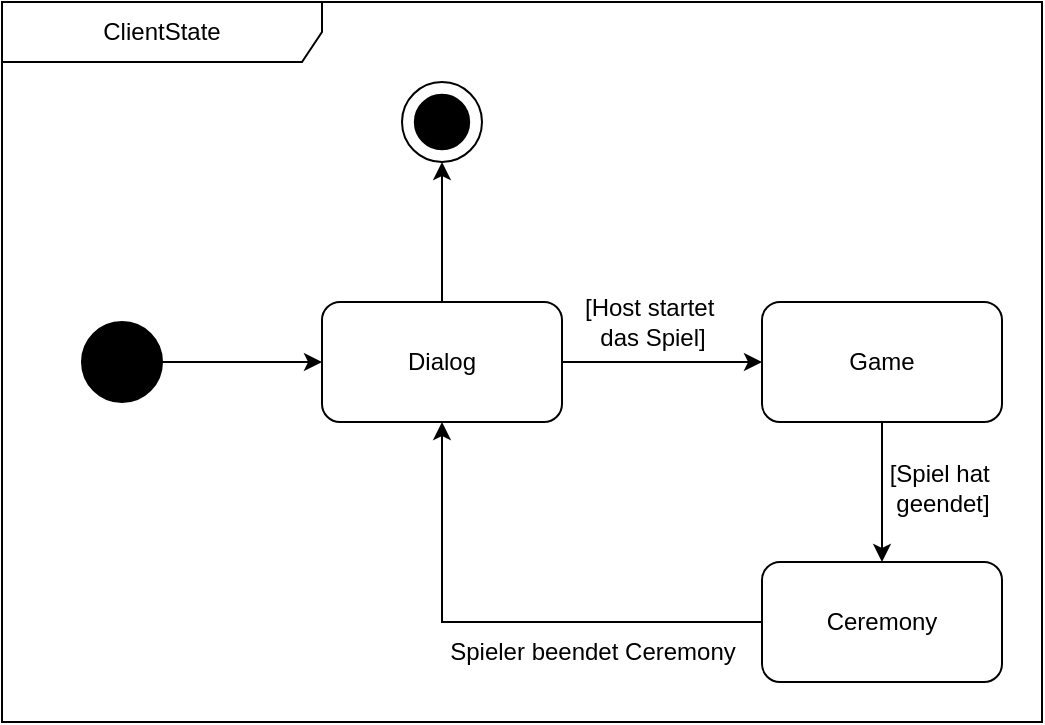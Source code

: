 <mxfile version="24.7.8">
  <diagram name="Seite-1" id="bhteHaFV_CFS_0Fu9Rrk">
    <mxGraphModel dx="712" dy="311" grid="1" gridSize="10" guides="1" tooltips="1" connect="1" arrows="1" fold="1" page="1" pageScale="1" pageWidth="827" pageHeight="1169" math="0" shadow="0">
      <root>
        <mxCell id="0" />
        <mxCell id="1" parent="0" />
        <mxCell id="1F2mQ7YrCzXsIhA7OkNF-12" style="edgeStyle=orthogonalEdgeStyle;rounded=0;orthogonalLoop=1;jettySize=auto;html=1;entryX=0;entryY=0.5;entryDx=0;entryDy=0;" parent="1" source="1F2mQ7YrCzXsIhA7OkNF-1" target="1F2mQ7YrCzXsIhA7OkNF-27" edge="1">
          <mxGeometry relative="1" as="geometry">
            <mxPoint x="160" y="380" as="targetPoint" />
          </mxGeometry>
        </mxCell>
        <mxCell id="1F2mQ7YrCzXsIhA7OkNF-1" value="" style="ellipse;whiteSpace=wrap;html=1;aspect=fixed;fillColor=#000000;" parent="1" vertex="1">
          <mxGeometry x="40" y="360" width="40" height="40" as="geometry" />
        </mxCell>
        <mxCell id="1F2mQ7YrCzXsIhA7OkNF-24" style="edgeStyle=orthogonalEdgeStyle;rounded=0;orthogonalLoop=1;jettySize=auto;html=1;entryX=0.5;entryY=1;entryDx=0;entryDy=0;exitX=0.5;exitY=0;exitDx=0;exitDy=0;" parent="1" source="1F2mQ7YrCzXsIhA7OkNF-27" target="1F2mQ7YrCzXsIhA7OkNF-25" edge="1">
          <mxGeometry relative="1" as="geometry">
            <mxPoint x="220" y="350" as="sourcePoint" />
            <mxPoint x="219.38" y="280" as="targetPoint" />
          </mxGeometry>
        </mxCell>
        <mxCell id="1F2mQ7YrCzXsIhA7OkNF-16" style="edgeStyle=orthogonalEdgeStyle;rounded=0;orthogonalLoop=1;jettySize=auto;html=1;entryX=0.5;entryY=0;entryDx=0;entryDy=0;" parent="1" source="1F2mQ7YrCzXsIhA7OkNF-7" target="1F2mQ7YrCzXsIhA7OkNF-10" edge="1">
          <mxGeometry relative="1" as="geometry" />
        </mxCell>
        <mxCell id="1F2mQ7YrCzXsIhA7OkNF-7" value="Game" style="rounded=1;whiteSpace=wrap;html=1;" parent="1" vertex="1">
          <mxGeometry x="380" y="350" width="120" height="60" as="geometry" />
        </mxCell>
        <mxCell id="1F2mQ7YrCzXsIhA7OkNF-17" style="edgeStyle=orthogonalEdgeStyle;rounded=0;orthogonalLoop=1;jettySize=auto;html=1;exitX=0;exitY=0.5;exitDx=0;exitDy=0;entryX=0.5;entryY=1;entryDx=0;entryDy=0;" parent="1" source="1F2mQ7YrCzXsIhA7OkNF-10" target="1F2mQ7YrCzXsIhA7OkNF-27" edge="1">
          <mxGeometry relative="1" as="geometry">
            <mxPoint x="220" y="410" as="targetPoint" />
          </mxGeometry>
        </mxCell>
        <mxCell id="1F2mQ7YrCzXsIhA7OkNF-10" value="Ceremony" style="rounded=1;whiteSpace=wrap;html=1;" parent="1" vertex="1">
          <mxGeometry x="380" y="480" width="120" height="60" as="geometry" />
        </mxCell>
        <mxCell id="1F2mQ7YrCzXsIhA7OkNF-25" value="" style="ellipse;whiteSpace=wrap;html=1;aspect=fixed;" parent="1" vertex="1">
          <mxGeometry x="200" y="240" width="40" height="40" as="geometry" />
        </mxCell>
        <mxCell id="1F2mQ7YrCzXsIhA7OkNF-26" value="" style="ellipse;whiteSpace=wrap;html=1;aspect=fixed;fillColor=#000000;" parent="1" vertex="1">
          <mxGeometry x="206.41" y="246.41" width="27.18" height="27.18" as="geometry" />
        </mxCell>
        <mxCell id="1F2mQ7YrCzXsIhA7OkNF-28" style="edgeStyle=orthogonalEdgeStyle;rounded=0;orthogonalLoop=1;jettySize=auto;html=1;entryX=0;entryY=0.5;entryDx=0;entryDy=0;exitX=1;exitY=0.5;exitDx=0;exitDy=0;" parent="1" source="1F2mQ7YrCzXsIhA7OkNF-27" target="1F2mQ7YrCzXsIhA7OkNF-7" edge="1">
          <mxGeometry relative="1" as="geometry">
            <mxPoint x="230" y="610" as="sourcePoint" />
            <mxPoint x="330" y="610" as="targetPoint" />
          </mxGeometry>
        </mxCell>
        <mxCell id="1F2mQ7YrCzXsIhA7OkNF-27" value="Dialog" style="rounded=1;whiteSpace=wrap;html=1;" parent="1" vertex="1">
          <mxGeometry x="160" y="350" width="120" height="60" as="geometry" />
        </mxCell>
        <mxCell id="mv_P2EFcE8zkpO9AOmMs-1" value="ClientState" style="shape=umlFrame;whiteSpace=wrap;html=1;pointerEvents=0;recursiveResize=0;container=1;collapsible=0;width=160;" parent="1" vertex="1">
          <mxGeometry y="200" width="520" height="360" as="geometry" />
        </mxCell>
        <mxCell id="_Tzsocxd1Zsv7dE0mka9-1" value="[Host startet&amp;nbsp;&lt;div&gt;das Spiel]&lt;/div&gt;" style="text;html=1;align=center;verticalAlign=middle;resizable=0;points=[];autosize=1;strokeColor=none;fillColor=none;" parent="mv_P2EFcE8zkpO9AOmMs-1" vertex="1">
          <mxGeometry x="280" y="140" width="90" height="40" as="geometry" />
        </mxCell>
        <mxCell id="_Tzsocxd1Zsv7dE0mka9-3" value="Spieler beendet Ceremony" style="text;html=1;align=center;verticalAlign=middle;resizable=0;points=[];autosize=1;strokeColor=none;fillColor=none;" parent="mv_P2EFcE8zkpO9AOmMs-1" vertex="1">
          <mxGeometry x="210" y="310" width="170" height="30" as="geometry" />
        </mxCell>
        <mxCell id="_Tzsocxd1Zsv7dE0mka9-2" value="[Spiel hat&amp;nbsp;&lt;div&gt;geendet]&lt;/div&gt;" style="text;html=1;align=center;verticalAlign=middle;resizable=0;points=[];autosize=1;strokeColor=none;fillColor=none;" parent="1" vertex="1">
          <mxGeometry x="430" y="423" width="80" height="40" as="geometry" />
        </mxCell>
      </root>
    </mxGraphModel>
  </diagram>
</mxfile>
